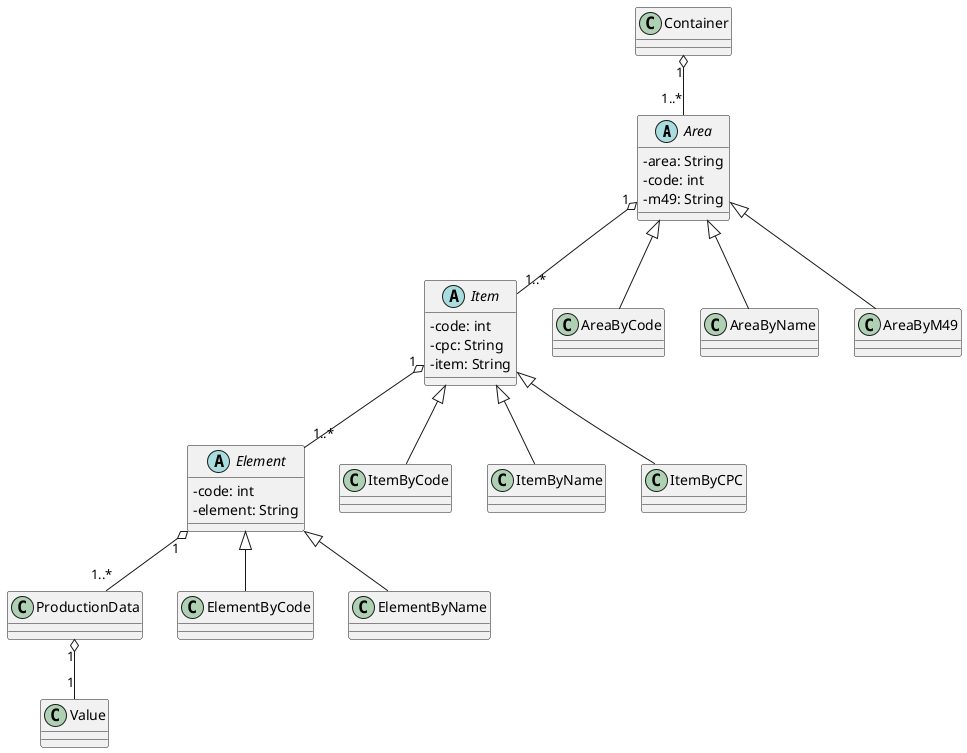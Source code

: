 @startuml
skinparam classAttributeIconSize 0

abstract Area {
  - area: String
  - code: int
  - m49: String
}

abstract Item {
  - code: int
  - cpc: String
  - item: String
}

abstract Element {
  - code: int
  - element: String
}

class ProductionData {

}

class Value {

}

class Container {

}

Container "1" o-- "1..*" Area
Area "1" o-- "1..*" Item
Item "1" o-- "1..*" Element
Element "1" o-- "1..*" ProductionData
ProductionData "1" o-- "1" Value

class AreaByCode {}
class AreaByName {}
class AreaByM49 {}

class ItemByCode {}
class ItemByName {}
class ItemByCPC {}

class ElementByCode {}
class ElementByName {}

Area <|-- AreaByCode
Area <|-- AreaByName
Area <|-- AreaByM49

Item <|-- ItemByCode
Item <|-- ItemByName
Item <|-- ItemByCPC

Element <|-- ElementByCode
Element <|-- ElementByName

@enduml
